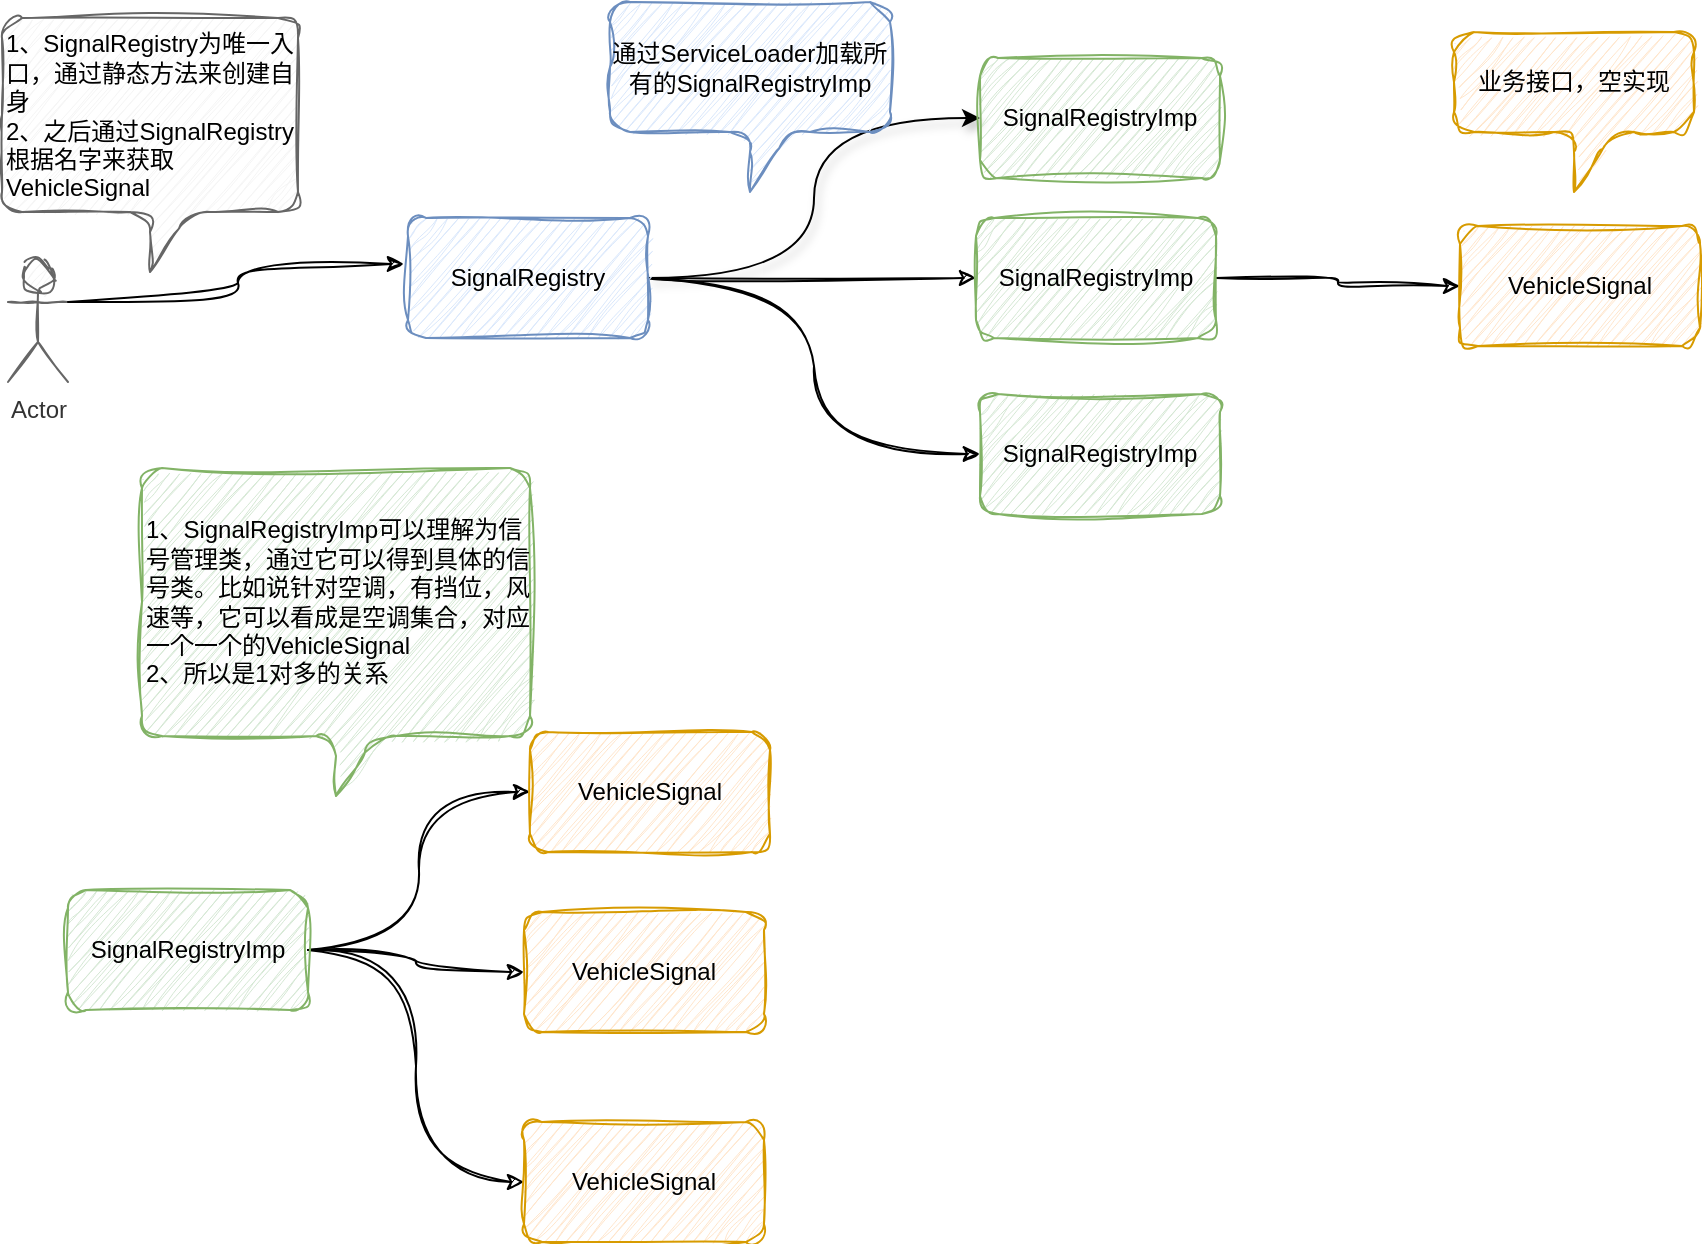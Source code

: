<mxfile version="28.2.5">
  <diagram name="第 1 页" id="K_TMOe9vPnAKWXxnL9Dd">
    <mxGraphModel dx="1442" dy="665" grid="0" gridSize="10" guides="1" tooltips="1" connect="1" arrows="1" fold="1" page="0" pageScale="1" pageWidth="827" pageHeight="1169" math="0" shadow="0">
      <root>
        <mxCell id="0" />
        <mxCell id="1" parent="0" />
        <mxCell id="UA2w6ISKNz6lKtn4OIPo-7" style="edgeStyle=orthogonalEdgeStyle;rounded=0;orthogonalLoop=1;jettySize=auto;html=1;exitX=1;exitY=0.5;exitDx=0;exitDy=0;entryX=0;entryY=0.5;entryDx=0;entryDy=0;curved=1;shadow=1;" edge="1" parent="1" source="UA2w6ISKNz6lKtn4OIPo-1" target="UA2w6ISKNz6lKtn4OIPo-2">
          <mxGeometry relative="1" as="geometry" />
        </mxCell>
        <mxCell id="UA2w6ISKNz6lKtn4OIPo-8" style="edgeStyle=orthogonalEdgeStyle;shape=connector;curved=1;rounded=0;orthogonalLoop=1;jettySize=auto;html=1;exitX=1;exitY=0.5;exitDx=0;exitDy=0;entryX=0;entryY=0.5;entryDx=0;entryDy=0;shadow=0;strokeColor=default;align=center;verticalAlign=middle;fontFamily=Helvetica;fontSize=12;fontColor=default;labelBackgroundColor=default;endArrow=classic;sketch=1;curveFitting=1;jiggle=2;" edge="1" parent="1" source="UA2w6ISKNz6lKtn4OIPo-1" target="UA2w6ISKNz6lKtn4OIPo-5">
          <mxGeometry relative="1" as="geometry" />
        </mxCell>
        <mxCell id="UA2w6ISKNz6lKtn4OIPo-9" style="edgeStyle=orthogonalEdgeStyle;shape=connector;curved=1;rounded=0;sketch=1;jiggle=2;curveFitting=1;orthogonalLoop=1;jettySize=auto;html=1;exitX=1;exitY=0.5;exitDx=0;exitDy=0;entryX=0;entryY=0.5;entryDx=0;entryDy=0;shadow=0;strokeColor=default;align=center;verticalAlign=middle;fontFamily=Helvetica;fontSize=12;fontColor=default;labelBackgroundColor=default;endArrow=classic;" edge="1" parent="1" source="UA2w6ISKNz6lKtn4OIPo-1" target="UA2w6ISKNz6lKtn4OIPo-6">
          <mxGeometry relative="1" as="geometry" />
        </mxCell>
        <mxCell id="UA2w6ISKNz6lKtn4OIPo-1" value="SignalRegistry" style="rounded=1;whiteSpace=wrap;html=1;sketch=1;curveFitting=1;jiggle=2;fillColor=#dae8fc;strokeColor=#6c8ebf;" vertex="1" parent="1">
          <mxGeometry x="87" y="146" width="120" height="60" as="geometry" />
        </mxCell>
        <mxCell id="UA2w6ISKNz6lKtn4OIPo-2" value="SignalRegistryImp" style="rounded=1;whiteSpace=wrap;html=1;sketch=1;curveFitting=1;jiggle=2;fillColor=#d5e8d4;strokeColor=#82b366;" vertex="1" parent="1">
          <mxGeometry x="373" y="66" width="120" height="60" as="geometry" />
        </mxCell>
        <mxCell id="UA2w6ISKNz6lKtn4OIPo-16" style="edgeStyle=orthogonalEdgeStyle;shape=connector;curved=1;rounded=0;sketch=1;jiggle=2;curveFitting=1;orthogonalLoop=1;jettySize=auto;html=1;exitX=1;exitY=0.5;exitDx=0;exitDy=0;entryX=0;entryY=0.5;entryDx=0;entryDy=0;shadow=0;strokeColor=default;align=center;verticalAlign=middle;fontFamily=Helvetica;fontSize=12;fontColor=#333333;labelBackgroundColor=none;endArrow=classic;" edge="1" parent="1" source="UA2w6ISKNz6lKtn4OIPo-5" target="UA2w6ISKNz6lKtn4OIPo-15">
          <mxGeometry relative="1" as="geometry" />
        </mxCell>
        <mxCell id="UA2w6ISKNz6lKtn4OIPo-5" value="SignalRegistryImp" style="rounded=1;whiteSpace=wrap;html=1;sketch=1;curveFitting=1;jiggle=2;fillColor=#d5e8d4;strokeColor=#82b366;" vertex="1" parent="1">
          <mxGeometry x="371" y="146" width="120" height="60" as="geometry" />
        </mxCell>
        <mxCell id="UA2w6ISKNz6lKtn4OIPo-6" value="SignalRegistryImp" style="rounded=1;whiteSpace=wrap;html=1;sketch=1;curveFitting=1;jiggle=2;fillColor=#d5e8d4;strokeColor=#82b366;" vertex="1" parent="1">
          <mxGeometry x="373" y="234" width="120" height="60" as="geometry" />
        </mxCell>
        <mxCell id="UA2w6ISKNz6lKtn4OIPo-10" value="&lt;span&gt;通过ServiceLoader加载所有的SignalRegistryImp&lt;/span&gt;" style="shape=callout;whiteSpace=wrap;html=1;perimeter=calloutPerimeter;rounded=1;sketch=1;jiggle=2;curveFitting=1;strokeColor=#6c8ebf;align=center;verticalAlign=middle;fontFamily=Helvetica;fontSize=12;fontColor=default;labelBackgroundColor=none;fillColor=#dae8fc;" vertex="1" parent="1">
          <mxGeometry x="188" y="38" width="140" height="95" as="geometry" />
        </mxCell>
        <mxCell id="UA2w6ISKNz6lKtn4OIPo-11" value="Actor" style="shape=umlActor;verticalLabelPosition=bottom;verticalAlign=top;html=1;outlineConnect=0;rounded=1;sketch=1;jiggle=2;curveFitting=1;strokeColor=#666666;align=center;fontFamily=Helvetica;fontSize=12;fontColor=#333333;labelBackgroundColor=default;fillColor=#f5f5f5;" vertex="1" parent="1">
          <mxGeometry x="-113" y="168" width="30" height="60" as="geometry" />
        </mxCell>
        <mxCell id="UA2w6ISKNz6lKtn4OIPo-13" style="edgeStyle=orthogonalEdgeStyle;shape=connector;curved=1;rounded=0;sketch=1;jiggle=2;curveFitting=1;orthogonalLoop=1;jettySize=auto;html=1;exitX=1;exitY=0.333;exitDx=0;exitDy=0;exitPerimeter=0;entryX=-0.017;entryY=0.383;entryDx=0;entryDy=0;entryPerimeter=0;shadow=0;strokeColor=default;align=center;verticalAlign=middle;fontFamily=Helvetica;fontSize=12;fontColor=default;labelBackgroundColor=default;endArrow=classic;" edge="1" parent="1" source="UA2w6ISKNz6lKtn4OIPo-11" target="UA2w6ISKNz6lKtn4OIPo-1">
          <mxGeometry relative="1" as="geometry" />
        </mxCell>
        <mxCell id="UA2w6ISKNz6lKtn4OIPo-14" value="&lt;span style=&quot;color: rgb(0, 0, 0);&quot;&gt;1、SignalRegistry为唯一入口，通过静态方法来创建自身&lt;/span&gt;&lt;div&gt;&lt;span style=&quot;color: rgb(0, 0, 0);&quot;&gt;2、之后通过&lt;/span&gt;&lt;span style=&quot;color: rgb(0, 0, 0); text-align: center; background-color: transparent;&quot;&gt;SignalRegistry根据名字来获取&lt;/span&gt;&lt;span style=&quot;color: rgb(0, 0, 0); text-align: center; background-color: transparent;&quot;&gt;VehicleSignal&lt;/span&gt;&lt;/div&gt;" style="shape=callout;whiteSpace=wrap;html=1;perimeter=calloutPerimeter;rounded=1;sketch=1;jiggle=2;curveFitting=1;strokeColor=#666666;align=left;verticalAlign=middle;fontFamily=Helvetica;fontSize=12;fontColor=#333333;labelBackgroundColor=none;fillColor=#f5f5f5;" vertex="1" parent="1">
          <mxGeometry x="-116" y="46" width="148" height="127" as="geometry" />
        </mxCell>
        <mxCell id="UA2w6ISKNz6lKtn4OIPo-15" value="VehicleSignal" style="rounded=1;whiteSpace=wrap;html=1;sketch=1;curveFitting=1;jiggle=2;fillColor=#ffe6cc;strokeColor=#d79b00;" vertex="1" parent="1">
          <mxGeometry x="613" y="150" width="120" height="60" as="geometry" />
        </mxCell>
        <mxCell id="UA2w6ISKNz6lKtn4OIPo-17" value="业务接口，空实现" style="shape=callout;whiteSpace=wrap;html=1;perimeter=calloutPerimeter;rounded=1;sketch=1;jiggle=2;curveFitting=1;strokeColor=#d79b00;align=center;verticalAlign=middle;fontFamily=Helvetica;fontSize=12;labelBackgroundColor=none;fillColor=#ffe6cc;" vertex="1" parent="1">
          <mxGeometry x="610" y="53" width="120" height="80" as="geometry" />
        </mxCell>
        <mxCell id="UA2w6ISKNz6lKtn4OIPo-18" value="1、&lt;span style=&quot;text-align: center;&quot;&gt;SignalRegistryImp&lt;/span&gt;可以理解为信号管理类，通过它可以得到具体的信号类。比如说针对空调，有挡位，风速等，它可以看成是空调集合，对应一个一个的&lt;span style=&quot;text-align: center;&quot;&gt;VehicleSignal&lt;/span&gt;&lt;div&gt;&lt;span style=&quot;text-align: center;&quot;&gt;2、所以是1对多的关系&lt;/span&gt;&lt;/div&gt;" style="shape=callout;whiteSpace=wrap;html=1;perimeter=calloutPerimeter;rounded=1;sketch=1;jiggle=2;curveFitting=1;strokeColor=#82b366;align=left;verticalAlign=middle;fontFamily=Helvetica;fontSize=12;labelBackgroundColor=none;fillColor=#d5e8d4;flipV=0;" vertex="1" parent="1">
          <mxGeometry x="-46" y="271" width="194" height="164" as="geometry" />
        </mxCell>
        <mxCell id="UA2w6ISKNz6lKtn4OIPo-23" style="edgeStyle=orthogonalEdgeStyle;shape=connector;curved=1;rounded=0;sketch=1;jiggle=2;curveFitting=1;orthogonalLoop=1;jettySize=auto;html=1;exitX=1;exitY=0.5;exitDx=0;exitDy=0;entryX=0;entryY=0.5;entryDx=0;entryDy=0;shadow=0;strokeColor=default;align=center;verticalAlign=middle;fontFamily=Helvetica;fontSize=12;fontColor=#333333;labelBackgroundColor=none;endArrow=classic;" edge="1" parent="1" source="UA2w6ISKNz6lKtn4OIPo-19" target="UA2w6ISKNz6lKtn4OIPo-20">
          <mxGeometry relative="1" as="geometry" />
        </mxCell>
        <mxCell id="UA2w6ISKNz6lKtn4OIPo-24" style="edgeStyle=orthogonalEdgeStyle;shape=connector;curved=1;rounded=0;sketch=1;jiggle=2;curveFitting=1;orthogonalLoop=1;jettySize=auto;html=1;exitX=1;exitY=0.5;exitDx=0;exitDy=0;entryX=0;entryY=0.5;entryDx=0;entryDy=0;shadow=0;strokeColor=default;align=center;verticalAlign=middle;fontFamily=Helvetica;fontSize=12;fontColor=#333333;labelBackgroundColor=none;endArrow=classic;" edge="1" parent="1" source="UA2w6ISKNz6lKtn4OIPo-19" target="UA2w6ISKNz6lKtn4OIPo-21">
          <mxGeometry relative="1" as="geometry" />
        </mxCell>
        <mxCell id="UA2w6ISKNz6lKtn4OIPo-25" style="edgeStyle=orthogonalEdgeStyle;shape=connector;curved=1;rounded=0;sketch=1;jiggle=2;curveFitting=1;orthogonalLoop=1;jettySize=auto;html=1;exitX=1;exitY=0.5;exitDx=0;exitDy=0;entryX=0;entryY=0.5;entryDx=0;entryDy=0;shadow=0;strokeColor=default;align=center;verticalAlign=middle;fontFamily=Helvetica;fontSize=12;fontColor=#333333;labelBackgroundColor=none;endArrow=classic;" edge="1" parent="1" source="UA2w6ISKNz6lKtn4OIPo-19" target="UA2w6ISKNz6lKtn4OIPo-22">
          <mxGeometry relative="1" as="geometry" />
        </mxCell>
        <mxCell id="UA2w6ISKNz6lKtn4OIPo-19" value="SignalRegistryImp" style="rounded=1;whiteSpace=wrap;html=1;sketch=1;curveFitting=1;jiggle=2;fillColor=#d5e8d4;strokeColor=#82b366;" vertex="1" parent="1">
          <mxGeometry x="-83" y="482" width="120" height="60" as="geometry" />
        </mxCell>
        <mxCell id="UA2w6ISKNz6lKtn4OIPo-20" value="VehicleSignal" style="rounded=1;whiteSpace=wrap;html=1;sketch=1;curveFitting=1;jiggle=2;fillColor=#ffe6cc;strokeColor=#d79b00;" vertex="1" parent="1">
          <mxGeometry x="148" y="403" width="120" height="60" as="geometry" />
        </mxCell>
        <mxCell id="UA2w6ISKNz6lKtn4OIPo-21" value="VehicleSignal" style="rounded=1;whiteSpace=wrap;html=1;sketch=1;curveFitting=1;jiggle=2;fillColor=#ffe6cc;strokeColor=#d79b00;" vertex="1" parent="1">
          <mxGeometry x="145" y="493" width="120" height="60" as="geometry" />
        </mxCell>
        <mxCell id="UA2w6ISKNz6lKtn4OIPo-22" value="VehicleSignal" style="rounded=1;whiteSpace=wrap;html=1;sketch=1;curveFitting=1;jiggle=2;fillColor=#ffe6cc;strokeColor=#d79b00;" vertex="1" parent="1">
          <mxGeometry x="145" y="598" width="120" height="60" as="geometry" />
        </mxCell>
      </root>
    </mxGraphModel>
  </diagram>
</mxfile>
